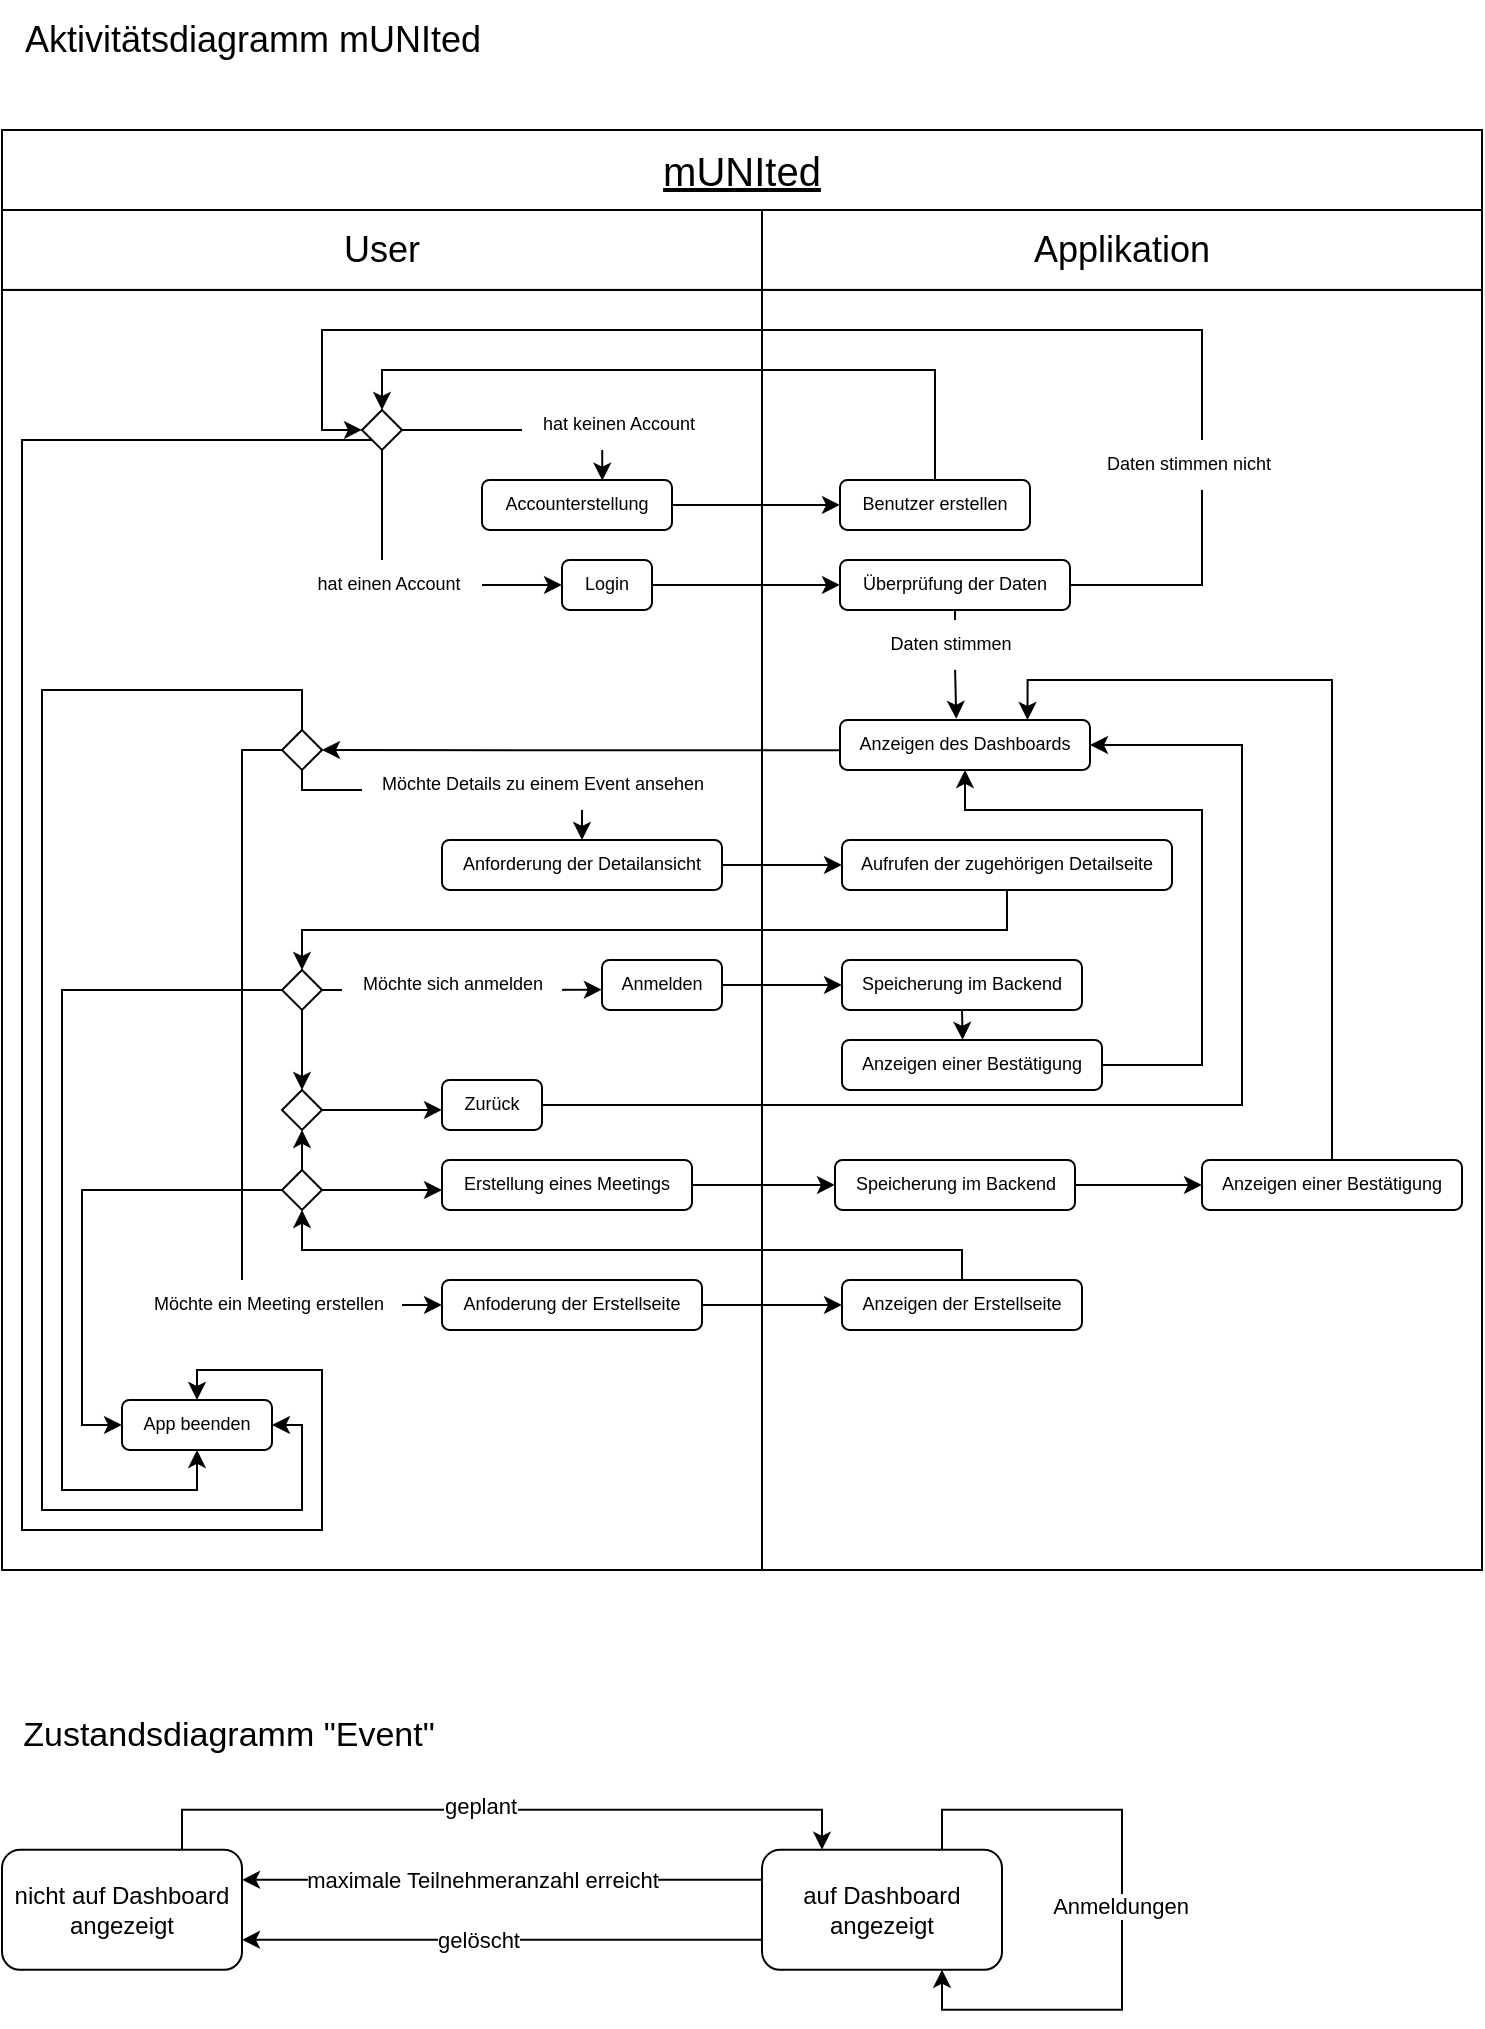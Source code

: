 <mxfile version="22.1.2" type="device">
  <diagram name="Seite-1" id="vTR17z3UpFZtydlALLKJ">
    <mxGraphModel dx="2129" dy="1023" grid="1" gridSize="5" guides="1" tooltips="1" connect="1" arrows="1" fold="1" page="1" pageScale="1" pageWidth="827" pageHeight="1169" math="0" shadow="0">
      <root>
        <mxCell id="0" />
        <mxCell id="1" parent="0" />
        <mxCell id="ws3luzJCK4lY3jFppviz-37" style="edgeStyle=orthogonalEdgeStyle;rounded=0;orthogonalLoop=1;jettySize=auto;html=1;exitX=1;exitY=0.5;exitDx=0;exitDy=0;entryX=0.633;entryY=0.014;entryDx=0;entryDy=0;entryPerimeter=0;" edge="1" parent="1" source="ws3luzJCK4lY3jFppviz-32" target="ws3luzJCK4lY3jFppviz-3">
          <mxGeometry relative="1" as="geometry" />
        </mxCell>
        <mxCell id="ws3luzJCK4lY3jFppviz-106" style="edgeStyle=orthogonalEdgeStyle;rounded=0;orthogonalLoop=1;jettySize=auto;html=1;exitX=1;exitY=0.5;exitDx=0;exitDy=0;entryX=0;entryY=0.5;entryDx=0;entryDy=0;" edge="1" parent="1" source="ws3luzJCK4lY3jFppviz-2" target="ws3luzJCK4lY3jFppviz-12">
          <mxGeometry relative="1" as="geometry" />
        </mxCell>
        <mxCell id="ws3luzJCK4lY3jFppviz-2" value="Login" style="rounded=1;whiteSpace=wrap;html=1;fillColor=none;fontSize=9;snapToPoint=0;" vertex="1" parent="1">
          <mxGeometry x="320" y="314.97" width="45" height="25" as="geometry" />
        </mxCell>
        <mxCell id="ws3luzJCK4lY3jFppviz-38" style="edgeStyle=orthogonalEdgeStyle;rounded=0;orthogonalLoop=1;jettySize=auto;html=1;exitX=1;exitY=0.5;exitDx=0;exitDy=0;entryX=0;entryY=0.5;entryDx=0;entryDy=0;" edge="1" parent="1" source="ws3luzJCK4lY3jFppviz-3" target="ws3luzJCK4lY3jFppviz-11">
          <mxGeometry relative="1" as="geometry" />
        </mxCell>
        <mxCell id="ws3luzJCK4lY3jFppviz-3" value="Accounterstellung" style="rounded=1;whiteSpace=wrap;html=1;fillColor=none;fontSize=9;snapToPoint=0;" vertex="1" parent="1">
          <mxGeometry x="280" y="274.97" width="95" height="25" as="geometry" />
        </mxCell>
        <mxCell id="ws3luzJCK4lY3jFppviz-46" style="edgeStyle=orthogonalEdgeStyle;rounded=0;orthogonalLoop=1;jettySize=auto;html=1;exitX=1;exitY=0.5;exitDx=0;exitDy=0;entryX=0;entryY=0.5;entryDx=0;entryDy=0;" edge="1" parent="1" source="ws3luzJCK4lY3jFppviz-4" target="ws3luzJCK4lY3jFppviz-14">
          <mxGeometry relative="1" as="geometry" />
        </mxCell>
        <mxCell id="ws3luzJCK4lY3jFppviz-4" value="Anforderung der Detailansicht" style="rounded=1;whiteSpace=wrap;html=1;fillColor=none;fontSize=9;snapToPoint=0;" vertex="1" parent="1">
          <mxGeometry x="260" y="454.97" width="140" height="25" as="geometry" />
        </mxCell>
        <mxCell id="ws3luzJCK4lY3jFppviz-50" style="edgeStyle=orthogonalEdgeStyle;rounded=0;orthogonalLoop=1;jettySize=auto;html=1;exitX=1;exitY=0.5;exitDx=0;exitDy=0;entryX=0;entryY=0.5;entryDx=0;entryDy=0;" edge="1" parent="1" source="ws3luzJCK4lY3jFppviz-5" target="ws3luzJCK4lY3jFppviz-16">
          <mxGeometry relative="1" as="geometry" />
        </mxCell>
        <mxCell id="ws3luzJCK4lY3jFppviz-5" value="Anmelden" style="rounded=1;whiteSpace=wrap;html=1;fillColor=none;fontSize=9;snapToPoint=0;" vertex="1" parent="1">
          <mxGeometry x="340" y="514.97" width="60" height="25" as="geometry" />
        </mxCell>
        <mxCell id="ws3luzJCK4lY3jFppviz-95" style="edgeStyle=orthogonalEdgeStyle;rounded=0;orthogonalLoop=1;jettySize=auto;html=1;exitX=1;exitY=0.5;exitDx=0;exitDy=0;entryX=1;entryY=0.5;entryDx=0;entryDy=0;" edge="1" parent="1" source="ws3luzJCK4lY3jFppviz-6" target="ws3luzJCK4lY3jFppviz-13">
          <mxGeometry relative="1" as="geometry">
            <Array as="points">
              <mxPoint x="660" y="587.97" />
              <mxPoint x="660" y="407.97" />
            </Array>
          </mxGeometry>
        </mxCell>
        <mxCell id="ws3luzJCK4lY3jFppviz-6" value="Zurück" style="rounded=1;whiteSpace=wrap;html=1;fillColor=none;fontSize=9;snapToPoint=0;" vertex="1" parent="1">
          <mxGeometry x="260" y="574.97" width="50" height="25" as="geometry" />
        </mxCell>
        <mxCell id="ws3luzJCK4lY3jFppviz-55" style="edgeStyle=orthogonalEdgeStyle;rounded=0;orthogonalLoop=1;jettySize=auto;html=1;exitX=1;exitY=0.5;exitDx=0;exitDy=0;entryX=0;entryY=0.5;entryDx=0;entryDy=0;" edge="1" parent="1" source="ws3luzJCK4lY3jFppviz-7" target="ws3luzJCK4lY3jFppviz-17">
          <mxGeometry relative="1" as="geometry" />
        </mxCell>
        <mxCell id="ws3luzJCK4lY3jFppviz-7" value="Anfoderung der Erstellseite" style="rounded=1;whiteSpace=wrap;html=1;fillColor=none;fontSize=9;snapToPoint=0;" vertex="1" parent="1">
          <mxGeometry x="260" y="674.97" width="130" height="25" as="geometry" />
        </mxCell>
        <mxCell id="ws3luzJCK4lY3jFppviz-59" style="edgeStyle=orthogonalEdgeStyle;rounded=0;orthogonalLoop=1;jettySize=auto;html=1;exitX=1;exitY=0.5;exitDx=0;exitDy=0;entryX=0;entryY=0.5;entryDx=0;entryDy=0;" edge="1" parent="1" source="ws3luzJCK4lY3jFppviz-9" target="ws3luzJCK4lY3jFppviz-18">
          <mxGeometry relative="1" as="geometry" />
        </mxCell>
        <mxCell id="ws3luzJCK4lY3jFppviz-9" value="Erstellung eines Meetings" style="rounded=1;whiteSpace=wrap;html=1;fillColor=none;fontSize=9;snapToPoint=0;" vertex="1" parent="1">
          <mxGeometry x="260" y="614.97" width="125" height="25" as="geometry" />
        </mxCell>
        <mxCell id="ws3luzJCK4lY3jFppviz-10" value="App beenden" style="rounded=1;whiteSpace=wrap;html=1;fillColor=none;fontSize=9;snapToPoint=0;" vertex="1" parent="1">
          <mxGeometry x="100" y="734.97" width="75" height="25" as="geometry" />
        </mxCell>
        <mxCell id="ws3luzJCK4lY3jFppviz-39" style="edgeStyle=orthogonalEdgeStyle;rounded=0;orthogonalLoop=1;jettySize=auto;html=1;exitX=0.5;exitY=0;exitDx=0;exitDy=0;entryX=0.5;entryY=0;entryDx=0;entryDy=0;" edge="1" parent="1" source="ws3luzJCK4lY3jFppviz-11" target="ws3luzJCK4lY3jFppviz-32">
          <mxGeometry relative="1" as="geometry" />
        </mxCell>
        <mxCell id="ws3luzJCK4lY3jFppviz-11" value="Benutzer erstellen" style="rounded=1;whiteSpace=wrap;html=1;fillColor=none;fontSize=9;snapToPoint=0;" vertex="1" parent="1">
          <mxGeometry x="459" y="274.97" width="95" height="25" as="geometry" />
        </mxCell>
        <mxCell id="ws3luzJCK4lY3jFppviz-60" style="edgeStyle=orthogonalEdgeStyle;rounded=0;orthogonalLoop=1;jettySize=auto;html=1;exitX=1;exitY=0.5;exitDx=0;exitDy=0;entryX=0;entryY=0.5;entryDx=0;entryDy=0;" edge="1" parent="1" source="ws3luzJCK4lY3jFppviz-12" target="ws3luzJCK4lY3jFppviz-32">
          <mxGeometry relative="1" as="geometry">
            <Array as="points">
              <mxPoint x="640" y="327.97" />
              <mxPoint x="640" y="199.97" />
              <mxPoint x="200" y="199.97" />
              <mxPoint x="200" y="249.97" />
            </Array>
          </mxGeometry>
        </mxCell>
        <mxCell id="ws3luzJCK4lY3jFppviz-12" value="Überprüfung der Daten" style="rounded=1;whiteSpace=wrap;html=1;fillColor=none;fontSize=9;snapToPoint=0;" vertex="1" parent="1">
          <mxGeometry x="459" y="314.97" width="115" height="25" as="geometry" />
        </mxCell>
        <mxCell id="ws3luzJCK4lY3jFppviz-44" style="edgeStyle=orthogonalEdgeStyle;rounded=0;orthogonalLoop=1;jettySize=auto;html=1;exitX=0.001;exitY=0.605;exitDx=0;exitDy=0;entryX=1;entryY=0.5;entryDx=0;entryDy=0;exitPerimeter=0;" edge="1" parent="1" source="ws3luzJCK4lY3jFppviz-13" target="ws3luzJCK4lY3jFppviz-31">
          <mxGeometry relative="1" as="geometry" />
        </mxCell>
        <mxCell id="ws3luzJCK4lY3jFppviz-13" value="Anzeigen des Dashboards" style="rounded=1;whiteSpace=wrap;html=1;fillColor=none;fontSize=9;snapToPoint=0;" vertex="1" parent="1">
          <mxGeometry x="459" y="394.97" width="125" height="25" as="geometry" />
        </mxCell>
        <mxCell id="ws3luzJCK4lY3jFppviz-47" style="edgeStyle=orthogonalEdgeStyle;rounded=0;orthogonalLoop=1;jettySize=auto;html=1;exitX=0.5;exitY=1;exitDx=0;exitDy=0;entryX=0.5;entryY=0;entryDx=0;entryDy=0;" edge="1" parent="1" source="ws3luzJCK4lY3jFppviz-14" target="ws3luzJCK4lY3jFppviz-30">
          <mxGeometry relative="1" as="geometry" />
        </mxCell>
        <mxCell id="ws3luzJCK4lY3jFppviz-14" value="Aufrufen der zugehörigen Detailseite" style="rounded=1;whiteSpace=wrap;html=1;fillColor=none;fontSize=9;snapToPoint=0;" vertex="1" parent="1">
          <mxGeometry x="460" y="454.97" width="165" height="25" as="geometry" />
        </mxCell>
        <mxCell id="ws3luzJCK4lY3jFppviz-73" style="edgeStyle=orthogonalEdgeStyle;rounded=0;orthogonalLoop=1;jettySize=auto;html=1;exitX=1;exitY=0.5;exitDx=0;exitDy=0;entryX=0.5;entryY=1;entryDx=0;entryDy=0;" edge="1" parent="1" source="ws3luzJCK4lY3jFppviz-15" target="ws3luzJCK4lY3jFppviz-13">
          <mxGeometry relative="1" as="geometry">
            <Array as="points">
              <mxPoint x="640" y="566.97" />
              <mxPoint x="640" y="439.97" />
              <mxPoint x="521" y="439.97" />
            </Array>
          </mxGeometry>
        </mxCell>
        <mxCell id="ws3luzJCK4lY3jFppviz-15" value="Anzeigen einer Bestätigung" style="rounded=1;whiteSpace=wrap;html=1;fillColor=none;fontSize=9;snapToPoint=0;" vertex="1" parent="1">
          <mxGeometry x="460" y="554.97" width="130" height="25" as="geometry" />
        </mxCell>
        <mxCell id="ws3luzJCK4lY3jFppviz-16" value="Speicherung im Backend" style="rounded=1;whiteSpace=wrap;html=1;fillColor=none;fontSize=9;snapToPoint=0;" vertex="1" parent="1">
          <mxGeometry x="460" y="514.97" width="120" height="25" as="geometry" />
        </mxCell>
        <mxCell id="ws3luzJCK4lY3jFppviz-113" style="edgeStyle=orthogonalEdgeStyle;rounded=0;orthogonalLoop=1;jettySize=auto;html=1;exitX=0.5;exitY=0;exitDx=0;exitDy=0;entryX=0.5;entryY=1;entryDx=0;entryDy=0;" edge="1" parent="1" source="ws3luzJCK4lY3jFppviz-17" target="ws3luzJCK4lY3jFppviz-27">
          <mxGeometry relative="1" as="geometry">
            <Array as="points">
              <mxPoint x="520" y="659.97" />
              <mxPoint x="190" y="659.97" />
            </Array>
          </mxGeometry>
        </mxCell>
        <mxCell id="ws3luzJCK4lY3jFppviz-17" value="Anzeigen der Erstellseite" style="rounded=1;whiteSpace=wrap;html=1;fillColor=none;fontSize=9;snapToPoint=0;" vertex="1" parent="1">
          <mxGeometry x="460" y="674.97" width="120" height="25" as="geometry" />
        </mxCell>
        <mxCell id="ws3luzJCK4lY3jFppviz-61" style="edgeStyle=orthogonalEdgeStyle;rounded=0;orthogonalLoop=1;jettySize=auto;html=1;exitX=1;exitY=0.5;exitDx=0;exitDy=0;entryX=0;entryY=0.5;entryDx=0;entryDy=0;" edge="1" parent="1" source="ws3luzJCK4lY3jFppviz-18" target="ws3luzJCK4lY3jFppviz-19">
          <mxGeometry relative="1" as="geometry" />
        </mxCell>
        <mxCell id="ws3luzJCK4lY3jFppviz-18" value="Speicherung im Backend" style="whiteSpace=wrap;html=1;fillColor=none;fontSize=9;rounded=1;snapToPoint=0;" vertex="1" parent="1">
          <mxGeometry x="456.5" y="614.97" width="120" height="25" as="geometry" />
        </mxCell>
        <mxCell id="ws3luzJCK4lY3jFppviz-93" style="edgeStyle=orthogonalEdgeStyle;rounded=0;orthogonalLoop=1;jettySize=auto;html=1;exitX=0.5;exitY=0;exitDx=0;exitDy=0;entryX=0.75;entryY=0;entryDx=0;entryDy=0;" edge="1" parent="1" source="ws3luzJCK4lY3jFppviz-19" target="ws3luzJCK4lY3jFppviz-13">
          <mxGeometry relative="1" as="geometry" />
        </mxCell>
        <mxCell id="ws3luzJCK4lY3jFppviz-19" value="Anzeigen einer Bestätigung" style="whiteSpace=wrap;html=1;fillColor=none;fontSize=9;rounded=1;snapToPoint=0;" vertex="1" parent="1">
          <mxGeometry x="640" y="614.97" width="130" height="25" as="geometry" />
        </mxCell>
        <mxCell id="ws3luzJCK4lY3jFppviz-20" value="hat keinen Account" style="text;html=1;align=center;verticalAlign=middle;resizable=0;points=[];autosize=1;strokeColor=none;fillColor=default;fontSize=9;" vertex="1" parent="1">
          <mxGeometry x="300" y="234.97" width="95" height="25" as="geometry" />
        </mxCell>
        <mxCell id="ws3luzJCK4lY3jFppviz-22" value="Daten stimmen nicht" style="text;html=1;align=center;verticalAlign=middle;resizable=0;points=[];autosize=1;strokeColor=none;fillColor=default;fontSize=9;" vertex="1" parent="1">
          <mxGeometry x="580" y="254.97" width="105" height="25" as="geometry" />
        </mxCell>
        <mxCell id="ws3luzJCK4lY3jFppviz-58" style="edgeStyle=orthogonalEdgeStyle;rounded=0;orthogonalLoop=1;jettySize=auto;html=1;exitX=1;exitY=0.5;exitDx=0;exitDy=0;entryX=0;entryY=0.601;entryDx=0;entryDy=0;entryPerimeter=0;" edge="1" parent="1" source="ws3luzJCK4lY3jFppviz-27" target="ws3luzJCK4lY3jFppviz-9">
          <mxGeometry relative="1" as="geometry" />
        </mxCell>
        <mxCell id="ws3luzJCK4lY3jFppviz-112" style="edgeStyle=orthogonalEdgeStyle;rounded=0;orthogonalLoop=1;jettySize=auto;html=1;exitX=0.5;exitY=0;exitDx=0;exitDy=0;entryX=0.5;entryY=1;entryDx=0;entryDy=0;" edge="1" parent="1" source="ws3luzJCK4lY3jFppviz-27" target="ws3luzJCK4lY3jFppviz-67">
          <mxGeometry relative="1" as="geometry" />
        </mxCell>
        <mxCell id="ws3luzJCK4lY3jFppviz-125" style="edgeStyle=orthogonalEdgeStyle;rounded=0;orthogonalLoop=1;jettySize=auto;html=1;exitX=0;exitY=0.5;exitDx=0;exitDy=0;entryX=0;entryY=0.5;entryDx=0;entryDy=0;" edge="1" parent="1" source="ws3luzJCK4lY3jFppviz-27" target="ws3luzJCK4lY3jFppviz-10">
          <mxGeometry relative="1" as="geometry" />
        </mxCell>
        <mxCell id="ws3luzJCK4lY3jFppviz-27" value="" style="rhombus;whiteSpace=wrap;html=1;" vertex="1" parent="1">
          <mxGeometry x="180" y="619.97" width="20" height="20" as="geometry" />
        </mxCell>
        <mxCell id="ws3luzJCK4lY3jFppviz-102" style="edgeStyle=orthogonalEdgeStyle;rounded=0;orthogonalLoop=1;jettySize=auto;html=1;exitX=1;exitY=0.5;exitDx=0;exitDy=0;entryX=-0.001;entryY=0.595;entryDx=0;entryDy=0;entryPerimeter=0;" edge="1" parent="1" source="ws3luzJCK4lY3jFppviz-30" target="ws3luzJCK4lY3jFppviz-5">
          <mxGeometry relative="1" as="geometry" />
        </mxCell>
        <mxCell id="ws3luzJCK4lY3jFppviz-111" style="edgeStyle=orthogonalEdgeStyle;rounded=0;orthogonalLoop=1;jettySize=auto;html=1;exitX=0.5;exitY=1;exitDx=0;exitDy=0;entryX=0.5;entryY=0;entryDx=0;entryDy=0;" edge="1" parent="1" source="ws3luzJCK4lY3jFppviz-30" target="ws3luzJCK4lY3jFppviz-67">
          <mxGeometry relative="1" as="geometry" />
        </mxCell>
        <mxCell id="ws3luzJCK4lY3jFppviz-127" style="edgeStyle=orthogonalEdgeStyle;rounded=0;orthogonalLoop=1;jettySize=auto;html=1;exitX=0;exitY=0.5;exitDx=0;exitDy=0;entryX=0.5;entryY=1;entryDx=0;entryDy=0;" edge="1" parent="1" source="ws3luzJCK4lY3jFppviz-30" target="ws3luzJCK4lY3jFppviz-10">
          <mxGeometry relative="1" as="geometry">
            <Array as="points">
              <mxPoint x="70" y="529.97" />
              <mxPoint x="70" y="779.97" />
              <mxPoint x="138" y="779.97" />
            </Array>
          </mxGeometry>
        </mxCell>
        <mxCell id="ws3luzJCK4lY3jFppviz-30" value="" style="rhombus;whiteSpace=wrap;html=1;" vertex="1" parent="1">
          <mxGeometry x="180" y="519.97" width="20" height="20" as="geometry" />
        </mxCell>
        <mxCell id="ws3luzJCK4lY3jFppviz-99" style="edgeStyle=orthogonalEdgeStyle;rounded=0;orthogonalLoop=1;jettySize=auto;html=1;exitX=0.5;exitY=1;exitDx=0;exitDy=0;entryX=0.5;entryY=0;entryDx=0;entryDy=0;" edge="1" parent="1" source="ws3luzJCK4lY3jFppviz-31" target="ws3luzJCK4lY3jFppviz-4">
          <mxGeometry relative="1" as="geometry">
            <Array as="points">
              <mxPoint x="190" y="429.97" />
              <mxPoint x="330" y="429.97" />
            </Array>
          </mxGeometry>
        </mxCell>
        <mxCell id="ws3luzJCK4lY3jFppviz-119" style="edgeStyle=orthogonalEdgeStyle;rounded=0;orthogonalLoop=1;jettySize=auto;html=1;exitX=0.5;exitY=0;exitDx=0;exitDy=0;entryX=1;entryY=0.5;entryDx=0;entryDy=0;" edge="1" parent="1" source="ws3luzJCK4lY3jFppviz-31" target="ws3luzJCK4lY3jFppviz-10">
          <mxGeometry relative="1" as="geometry">
            <Array as="points">
              <mxPoint x="190" y="379.97" />
              <mxPoint x="60" y="379.97" />
              <mxPoint x="60" y="789.97" />
              <mxPoint x="190" y="789.97" />
              <mxPoint x="190" y="747.97" />
            </Array>
          </mxGeometry>
        </mxCell>
        <mxCell id="ws3luzJCK4lY3jFppviz-123" style="edgeStyle=orthogonalEdgeStyle;rounded=0;orthogonalLoop=1;jettySize=auto;html=1;exitX=0;exitY=0.5;exitDx=0;exitDy=0;entryX=0;entryY=0.5;entryDx=0;entryDy=0;" edge="1" parent="1" source="ws3luzJCK4lY3jFppviz-31" target="ws3luzJCK4lY3jFppviz-7">
          <mxGeometry relative="1" as="geometry" />
        </mxCell>
        <mxCell id="ws3luzJCK4lY3jFppviz-31" value="" style="rhombus;whiteSpace=wrap;html=1;" vertex="1" parent="1">
          <mxGeometry x="180" y="399.97" width="20" height="20" as="geometry" />
        </mxCell>
        <mxCell id="ws3luzJCK4lY3jFppviz-40" style="edgeStyle=orthogonalEdgeStyle;rounded=0;orthogonalLoop=1;jettySize=auto;html=1;exitX=0.5;exitY=1;exitDx=0;exitDy=0;entryX=0;entryY=0.5;entryDx=0;entryDy=0;" edge="1" parent="1" source="ws3luzJCK4lY3jFppviz-32" target="ws3luzJCK4lY3jFppviz-2">
          <mxGeometry relative="1" as="geometry" />
        </mxCell>
        <mxCell id="ws3luzJCK4lY3jFppviz-128" style="edgeStyle=orthogonalEdgeStyle;rounded=0;orthogonalLoop=1;jettySize=auto;html=1;exitX=0;exitY=1;exitDx=0;exitDy=0;entryX=0.5;entryY=0;entryDx=0;entryDy=0;" edge="1" parent="1" source="ws3luzJCK4lY3jFppviz-32" target="ws3luzJCK4lY3jFppviz-10">
          <mxGeometry relative="1" as="geometry">
            <Array as="points">
              <mxPoint x="50" y="254.97" />
              <mxPoint x="50" y="799.97" />
              <mxPoint x="200" y="799.97" />
              <mxPoint x="200" y="719.97" />
              <mxPoint x="138" y="719.97" />
            </Array>
          </mxGeometry>
        </mxCell>
        <mxCell id="ws3luzJCK4lY3jFppviz-32" value="" style="rhombus;whiteSpace=wrap;html=1;" vertex="1" parent="1">
          <mxGeometry x="220" y="239.97" width="20" height="20" as="geometry" />
        </mxCell>
        <mxCell id="ws3luzJCK4lY3jFppviz-52" style="edgeStyle=orthogonalEdgeStyle;rounded=0;orthogonalLoop=1;jettySize=auto;html=1;exitX=0.5;exitY=1;exitDx=0;exitDy=0;entryX=0.464;entryY=-0.002;entryDx=0;entryDy=0;entryPerimeter=0;" edge="1" parent="1" source="ws3luzJCK4lY3jFppviz-16" target="ws3luzJCK4lY3jFppviz-15">
          <mxGeometry relative="1" as="geometry" />
        </mxCell>
        <mxCell id="ws3luzJCK4lY3jFppviz-26" value="Möchte ein Meeting erstellen" style="text;html=1;align=center;verticalAlign=middle;resizable=0;points=[];autosize=1;strokeColor=none;fillColor=default;fontSize=9;" vertex="1" parent="1">
          <mxGeometry x="105" y="674.97" width="135" height="25" as="geometry" />
        </mxCell>
        <mxCell id="ws3luzJCK4lY3jFppviz-71" style="edgeStyle=orthogonalEdgeStyle;rounded=0;orthogonalLoop=1;jettySize=auto;html=1;exitX=1;exitY=0.5;exitDx=0;exitDy=0;" edge="1" parent="1" source="ws3luzJCK4lY3jFppviz-67">
          <mxGeometry relative="1" as="geometry">
            <mxPoint x="260" y="589.97" as="targetPoint" />
          </mxGeometry>
        </mxCell>
        <mxCell id="ws3luzJCK4lY3jFppviz-67" value="" style="rhombus;whiteSpace=wrap;html=1;" vertex="1" parent="1">
          <mxGeometry x="180" y="579.97" width="20" height="20" as="geometry" />
        </mxCell>
        <mxCell id="ws3luzJCK4lY3jFppviz-21" value="hat einen Account" style="text;html=1;align=center;verticalAlign=middle;resizable=0;points=[];autosize=1;strokeColor=none;fillColor=default;fontSize=9;" vertex="1" parent="1">
          <mxGeometry x="185" y="314.97" width="95" height="25" as="geometry" />
        </mxCell>
        <mxCell id="ws3luzJCK4lY3jFppviz-24" value="Möchte Details zu einem Event ansehen" style="text;html=1;align=center;verticalAlign=middle;resizable=0;points=[];autosize=1;strokeColor=none;fillColor=default;fontSize=9;" vertex="1" parent="1">
          <mxGeometry x="220" y="414.97" width="180" height="25" as="geometry" />
        </mxCell>
        <mxCell id="ws3luzJCK4lY3jFppviz-25" value="Möchte sich anmelden" style="text;html=1;align=center;verticalAlign=middle;resizable=0;points=[];autosize=1;strokeColor=none;fillColor=default;fontSize=9;" vertex="1" parent="1">
          <mxGeometry x="210" y="514.97" width="110" height="25" as="geometry" />
        </mxCell>
        <mxCell id="ws3luzJCK4lY3jFppviz-109" style="edgeStyle=orthogonalEdgeStyle;rounded=0;orthogonalLoop=1;jettySize=auto;html=1;exitX=0.5;exitY=1;exitDx=0;exitDy=0;entryX=0.465;entryY=-0.022;entryDx=0;entryDy=0;entryPerimeter=0;" edge="1" parent="1" source="ws3luzJCK4lY3jFppviz-12" target="ws3luzJCK4lY3jFppviz-13">
          <mxGeometry relative="1" as="geometry" />
        </mxCell>
        <mxCell id="ws3luzJCK4lY3jFppviz-23" value="Daten stimmen" style="text;html=1;align=center;verticalAlign=middle;resizable=0;points=[];autosize=1;strokeColor=none;fillColor=default;fontSize=9;" vertex="1" parent="1">
          <mxGeometry x="474" y="344.97" width="80" height="25" as="geometry" />
        </mxCell>
        <mxCell id="ws3luzJCK4lY3jFppviz-130" value="" style="rounded=0;whiteSpace=wrap;html=1;fillColor=none;" vertex="1" parent="1">
          <mxGeometry x="40" y="179.97" width="380" height="640.03" as="geometry" />
        </mxCell>
        <mxCell id="ws3luzJCK4lY3jFppviz-132" value="" style="rounded=0;whiteSpace=wrap;html=1;fillColor=none;" vertex="1" parent="1">
          <mxGeometry x="420" y="179.97" width="360" height="640.03" as="geometry" />
        </mxCell>
        <mxCell id="ws3luzJCK4lY3jFppviz-134" value="&lt;font style=&quot;font-size: 18px;&quot;&gt;User&lt;/font&gt;" style="rounded=0;whiteSpace=wrap;html=1;fillColor=none;" vertex="1" parent="1">
          <mxGeometry x="40" y="140" width="380" height="39.97" as="geometry" />
        </mxCell>
        <mxCell id="ws3luzJCK4lY3jFppviz-135" value="&lt;font style=&quot;font-size: 18px;&quot;&gt;Applikation&lt;/font&gt;" style="rounded=0;whiteSpace=wrap;html=1;fillColor=none;" vertex="1" parent="1">
          <mxGeometry x="420" y="140" width="360" height="39.97" as="geometry" />
        </mxCell>
        <mxCell id="ws3luzJCK4lY3jFppviz-136" value="&lt;font style=&quot;font-size: 20px;&quot;&gt;&lt;u&gt;mUNIted&lt;/u&gt;&lt;/font&gt;" style="rounded=0;whiteSpace=wrap;html=1;fillColor=none;" vertex="1" parent="1">
          <mxGeometry x="40" y="100" width="740" height="40" as="geometry" />
        </mxCell>
        <mxCell id="ws3luzJCK4lY3jFppviz-142" style="edgeStyle=orthogonalEdgeStyle;rounded=0;orthogonalLoop=1;jettySize=auto;html=1;exitX=0.75;exitY=0;exitDx=0;exitDy=0;entryX=0.25;entryY=0;entryDx=0;entryDy=0;" edge="1" parent="1" source="ws3luzJCK4lY3jFppviz-137" target="ws3luzJCK4lY3jFppviz-138">
          <mxGeometry relative="1" as="geometry" />
        </mxCell>
        <mxCell id="ws3luzJCK4lY3jFppviz-149" value="geplant" style="edgeLabel;html=1;align=center;verticalAlign=middle;resizable=0;points=[];" vertex="1" connectable="0" parent="ws3luzJCK4lY3jFppviz-142">
          <mxGeometry x="-0.065" y="2" relative="1" as="geometry">
            <mxPoint as="offset" />
          </mxGeometry>
        </mxCell>
        <mxCell id="ws3luzJCK4lY3jFppviz-137" value="nicht auf Dashboard angezeigt" style="rounded=1;whiteSpace=wrap;html=1;fillColor=none;" vertex="1" parent="1">
          <mxGeometry x="40" y="959.91" width="120" height="60" as="geometry" />
        </mxCell>
        <mxCell id="ws3luzJCK4lY3jFppviz-141" style="edgeStyle=orthogonalEdgeStyle;rounded=0;orthogonalLoop=1;jettySize=auto;html=1;exitX=0;exitY=0.75;exitDx=0;exitDy=0;entryX=1;entryY=0.75;entryDx=0;entryDy=0;" edge="1" parent="1" source="ws3luzJCK4lY3jFppviz-138" target="ws3luzJCK4lY3jFppviz-137">
          <mxGeometry relative="1" as="geometry" />
        </mxCell>
        <mxCell id="ws3luzJCK4lY3jFppviz-147" value="gelöscht" style="edgeLabel;html=1;align=center;verticalAlign=middle;resizable=0;points=[];" vertex="1" connectable="0" parent="ws3luzJCK4lY3jFppviz-141">
          <mxGeometry x="0.096" relative="1" as="geometry">
            <mxPoint as="offset" />
          </mxGeometry>
        </mxCell>
        <mxCell id="ws3luzJCK4lY3jFppviz-143" style="edgeStyle=orthogonalEdgeStyle;rounded=0;orthogonalLoop=1;jettySize=auto;html=1;exitX=0;exitY=0.25;exitDx=0;exitDy=0;entryX=1;entryY=0.25;entryDx=0;entryDy=0;" edge="1" parent="1" source="ws3luzJCK4lY3jFppviz-138" target="ws3luzJCK4lY3jFppviz-137">
          <mxGeometry relative="1" as="geometry" />
        </mxCell>
        <mxCell id="ws3luzJCK4lY3jFppviz-148" value="maximale Teilnehmeranzahl erreicht" style="edgeLabel;html=1;align=center;verticalAlign=middle;resizable=0;points=[];" vertex="1" connectable="0" parent="ws3luzJCK4lY3jFppviz-143">
          <mxGeometry x="0.076" relative="1" as="geometry">
            <mxPoint as="offset" />
          </mxGeometry>
        </mxCell>
        <mxCell id="ws3luzJCK4lY3jFppviz-138" value="auf Dashboard angezeigt" style="rounded=1;whiteSpace=wrap;html=1;fillColor=none;" vertex="1" parent="1">
          <mxGeometry x="420" y="959.91" width="120" height="60" as="geometry" />
        </mxCell>
        <mxCell id="ws3luzJCK4lY3jFppviz-140" style="edgeStyle=orthogonalEdgeStyle;rounded=0;orthogonalLoop=1;jettySize=auto;html=1;exitX=0.75;exitY=0;exitDx=0;exitDy=0;entryX=0.75;entryY=1;entryDx=0;entryDy=0;" edge="1" parent="1" source="ws3luzJCK4lY3jFppviz-138" target="ws3luzJCK4lY3jFppviz-138">
          <mxGeometry relative="1" as="geometry">
            <Array as="points">
              <mxPoint x="510" y="939.91" />
              <mxPoint x="600" y="939.91" />
              <mxPoint x="600" y="1039.91" />
              <mxPoint x="510" y="1039.91" />
            </Array>
          </mxGeometry>
        </mxCell>
        <mxCell id="ws3luzJCK4lY3jFppviz-150" value="Anmeldungen" style="edgeLabel;html=1;align=center;verticalAlign=middle;resizable=0;points=[];" vertex="1" connectable="0" parent="ws3luzJCK4lY3jFppviz-140">
          <mxGeometry x="-0.015" y="-1" relative="1" as="geometry">
            <mxPoint as="offset" />
          </mxGeometry>
        </mxCell>
        <mxCell id="ws3luzJCK4lY3jFppviz-144" value="&lt;font style=&quot;font-size: 17px;&quot;&gt;Zustandsdiagramm &quot;Event&quot;&lt;/font&gt;" style="text;html=1;align=center;verticalAlign=middle;resizable=0;points=[];autosize=1;strokeColor=none;fillColor=none;" vertex="1" parent="1">
          <mxGeometry x="40" y="885" width="225" height="35" as="geometry" />
        </mxCell>
        <mxCell id="ws3luzJCK4lY3jFppviz-146" value="&lt;font style=&quot;font-size: 18px;&quot;&gt;Aktivitätsdiagramm mUNIted&lt;/font&gt;" style="text;html=1;align=center;verticalAlign=middle;resizable=0;points=[];autosize=1;strokeColor=none;fillColor=none;" vertex="1" parent="1">
          <mxGeometry x="40" y="35" width="250" height="40" as="geometry" />
        </mxCell>
      </root>
    </mxGraphModel>
  </diagram>
</mxfile>
